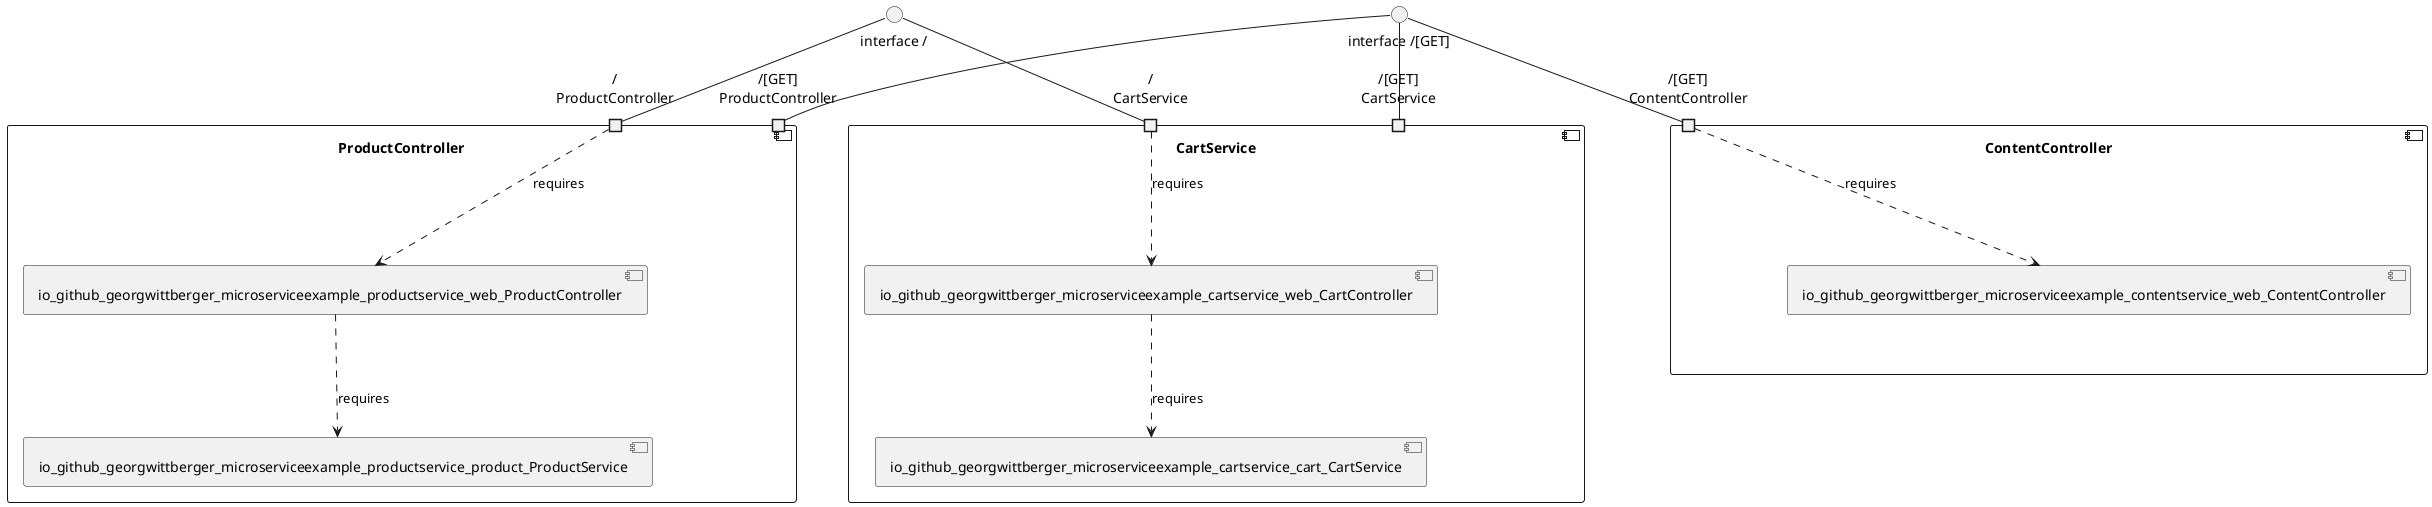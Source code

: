 @startuml
skinparam fixCircleLabelOverlapping true
component "CartService\n\n\n\n\n\n" {
[io_github_georgwittberger_microserviceexample_cartservice_web_CartController]
[io_github_georgwittberger_microserviceexample_cartservice_cart_CartService]
portin "/\nCartService"
portin "/[GET]\nCartService"
[io_github_georgwittberger_microserviceexample_cartservice_web_CartController]..>[io_github_georgwittberger_microserviceexample_cartservice_cart_CartService] : requires
"/\nCartService"..>[io_github_georgwittberger_microserviceexample_cartservice_web_CartController] : requires
}
"interface /[GET]"--"/[GET]\nCartService"
"interface /"--"/\nCartService"
component "ContentController\n\n\n\n\n\n" {
[io_github_georgwittberger_microserviceexample_contentservice_web_ContentController]
portin "/[GET]\nContentController"
"/[GET]\nContentController"..>[io_github_georgwittberger_microserviceexample_contentservice_web_ContentController] : requires
}
"interface /[GET]"--"/[GET]\nContentController"
component "ProductController\n\n\n\n\n\n" {
[io_github_georgwittberger_microserviceexample_productservice_product_ProductService]
[io_github_georgwittberger_microserviceexample_productservice_web_ProductController]
portin "/\nProductController"
portin "/[GET]\nProductController"
[io_github_georgwittberger_microserviceexample_productservice_web_ProductController]..>[io_github_georgwittberger_microserviceexample_productservice_product_ProductService] : requires
"/\nProductController"..>[io_github_georgwittberger_microserviceexample_productservice_web_ProductController] : requires
}
"interface /"--"/\nProductController"
"interface /[GET]"--"/[GET]\nProductController"

@enduml
